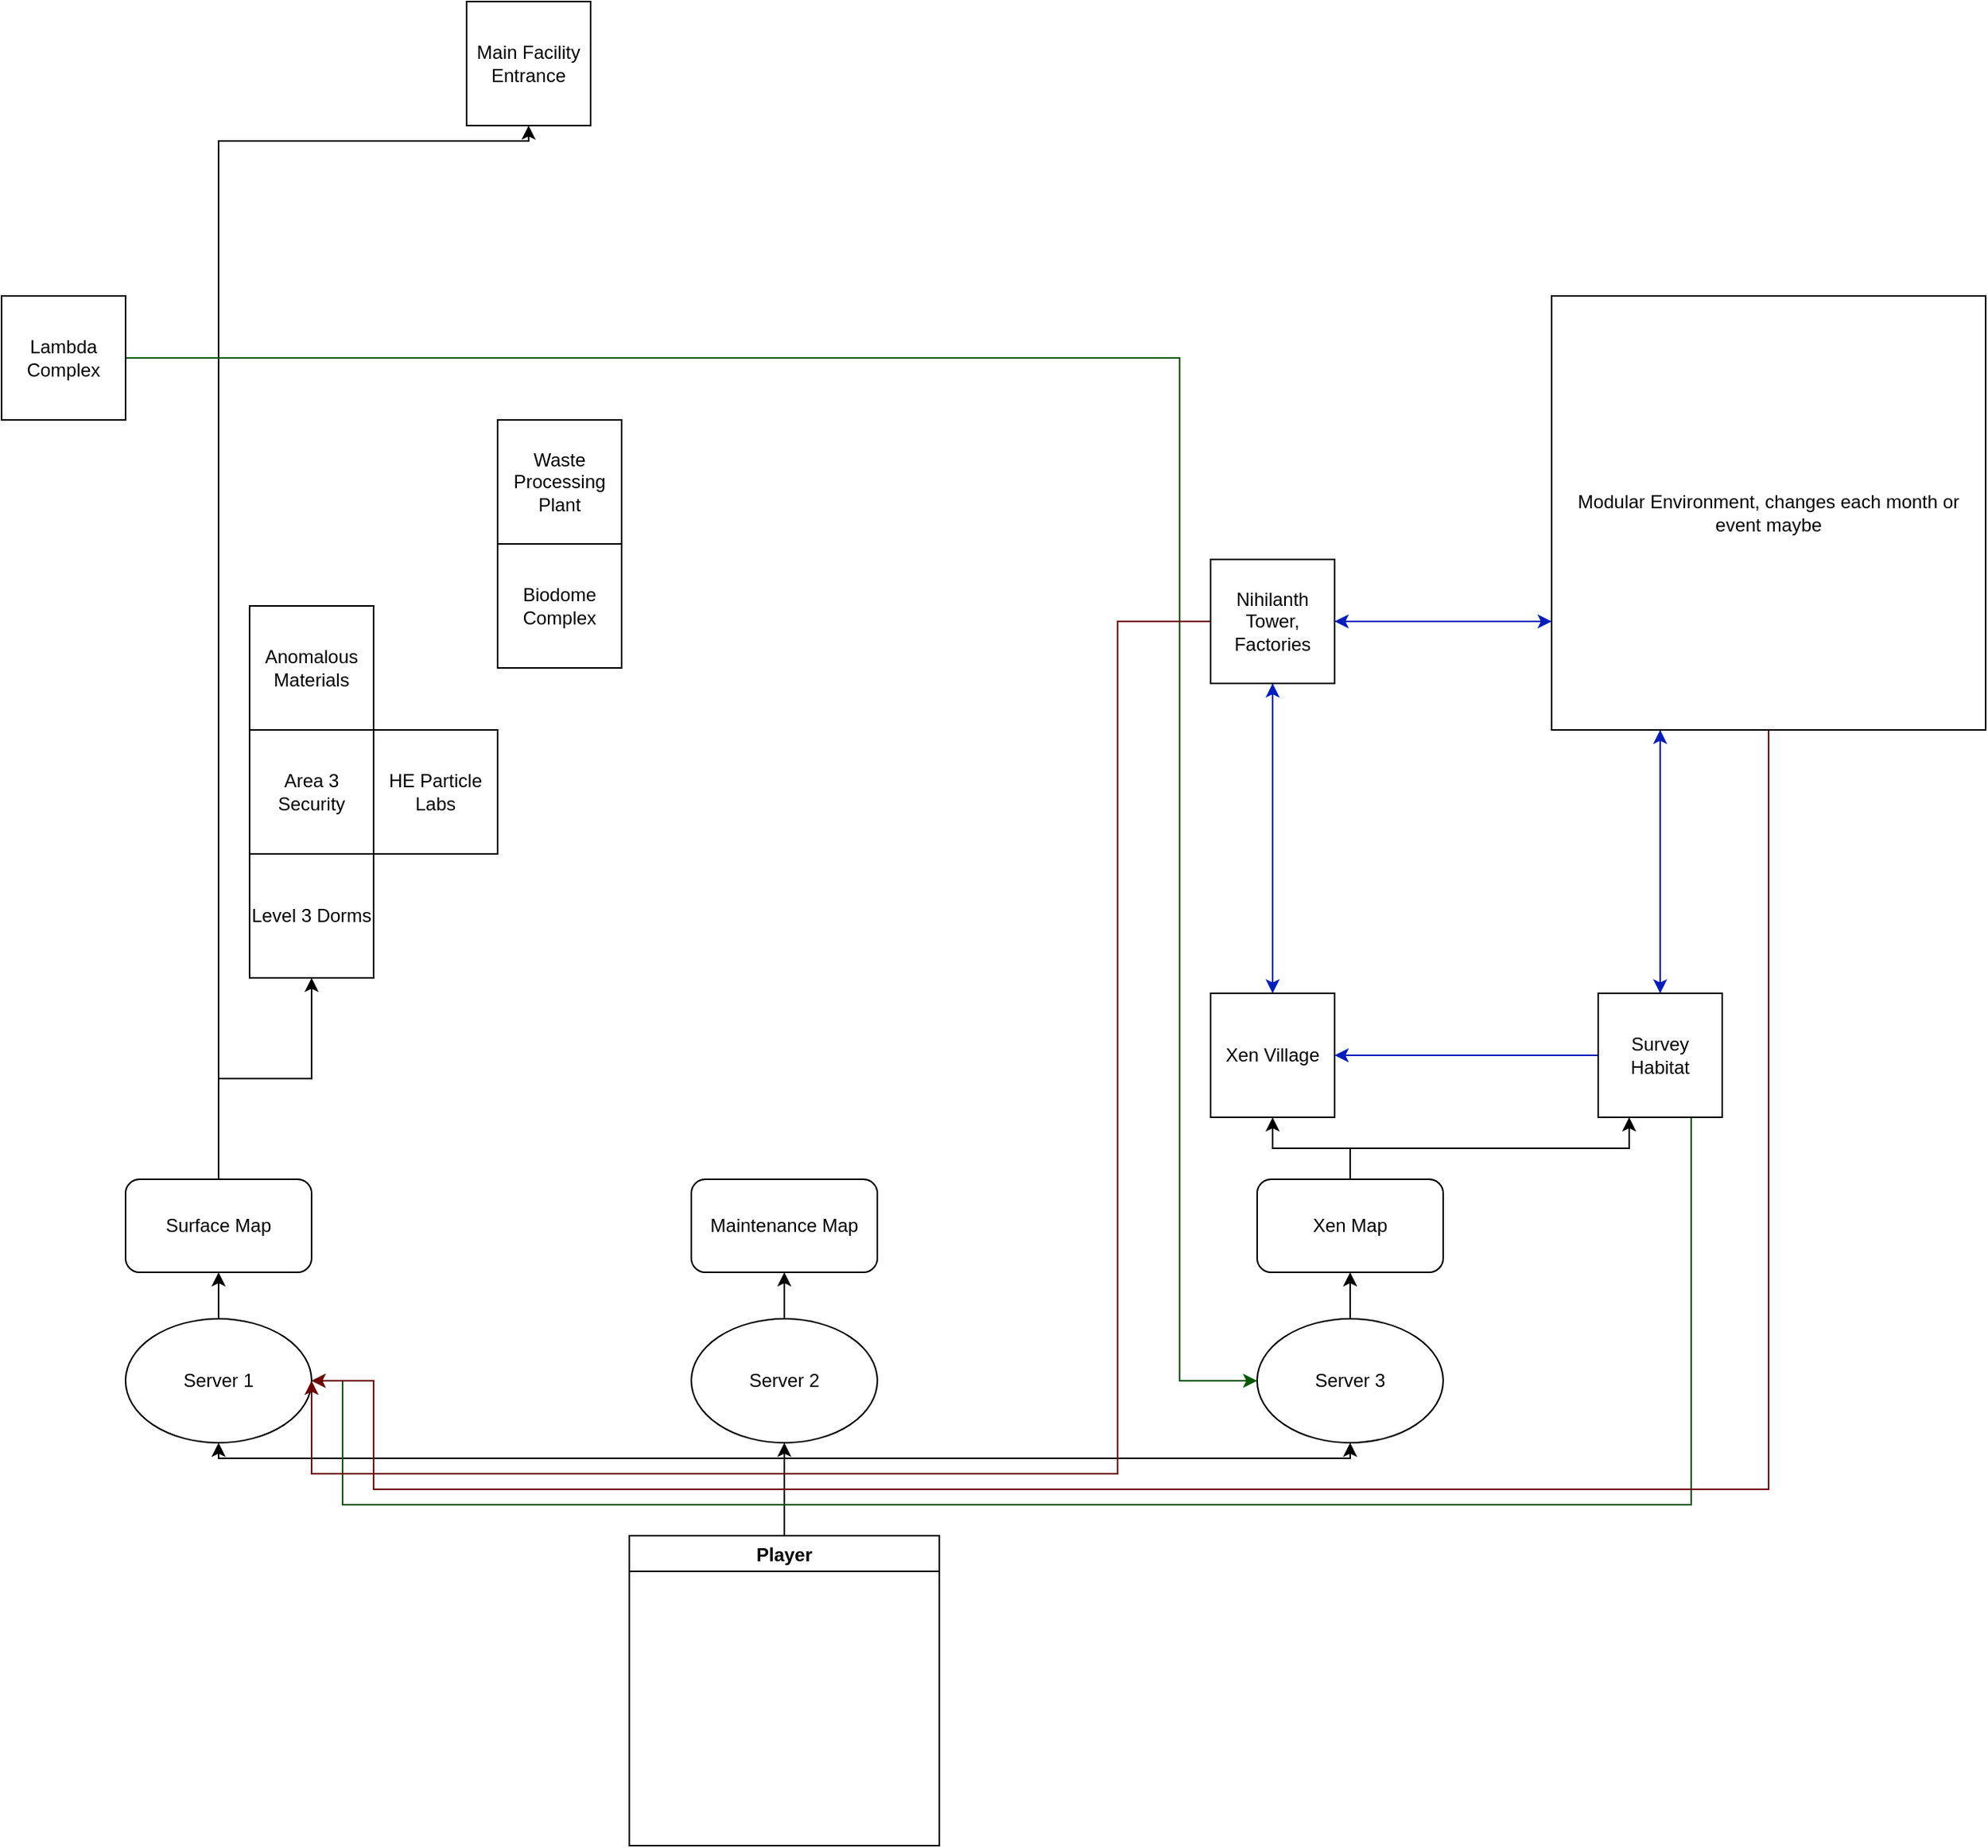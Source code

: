 <mxfile version="16.6.4" type="github">
  <diagram id="pAxz8__UEu0tE-uq1FwQ" name="Page-1">
    <mxGraphModel dx="2871" dy="2224" grid="1" gridSize="10" guides="1" tooltips="1" connect="1" arrows="1" fold="1" page="1" pageScale="1" pageWidth="850" pageHeight="1100" math="0" shadow="0">
      <root>
        <mxCell id="0" />
        <mxCell id="1" parent="0" />
        <mxCell id="gdxoQut8BHxpfie8aeQP-1" style="edgeStyle=orthogonalEdgeStyle;rounded=0;orthogonalLoop=1;jettySize=auto;html=1;exitX=0.5;exitY=0;exitDx=0;exitDy=0;entryX=0.5;entryY=1;entryDx=0;entryDy=0;" parent="1" source="gdxoQut8BHxpfie8aeQP-4" target="gdxoQut8BHxpfie8aeQP-13" edge="1">
          <mxGeometry relative="1" as="geometry">
            <Array as="points">
              <mxPoint x="425" y="430" />
              <mxPoint x="425" y="430" />
            </Array>
          </mxGeometry>
        </mxCell>
        <mxCell id="gdxoQut8BHxpfie8aeQP-2" style="edgeStyle=orthogonalEdgeStyle;rounded=0;orthogonalLoop=1;jettySize=auto;html=1;exitX=0.5;exitY=0;exitDx=0;exitDy=0;entryX=0.5;entryY=1;entryDx=0;entryDy=0;" parent="1" source="gdxoQut8BHxpfie8aeQP-4" target="gdxoQut8BHxpfie8aeQP-8" edge="1">
          <mxGeometry relative="1" as="geometry">
            <Array as="points">
              <mxPoint x="425" y="430" />
              <mxPoint x="60" y="430" />
            </Array>
          </mxGeometry>
        </mxCell>
        <mxCell id="gdxoQut8BHxpfie8aeQP-3" style="edgeStyle=orthogonalEdgeStyle;rounded=0;orthogonalLoop=1;jettySize=auto;html=1;exitX=0.5;exitY=0;exitDx=0;exitDy=0;entryX=0.5;entryY=1;entryDx=0;entryDy=0;" parent="1" source="gdxoQut8BHxpfie8aeQP-4" target="gdxoQut8BHxpfie8aeQP-10" edge="1">
          <mxGeometry relative="1" as="geometry">
            <Array as="points">
              <mxPoint x="425" y="430" />
              <mxPoint x="790" y="430" />
            </Array>
          </mxGeometry>
        </mxCell>
        <mxCell id="gdxoQut8BHxpfie8aeQP-4" value="Player" style="swimlane;" parent="1" vertex="1">
          <mxGeometry x="325" y="480" width="200" height="200" as="geometry" />
        </mxCell>
        <mxCell id="gdxoQut8BHxpfie8aeQP-19" style="edgeStyle=orthogonalEdgeStyle;rounded=0;orthogonalLoop=1;jettySize=auto;html=1;exitX=0.5;exitY=0;exitDx=0;exitDy=0;entryX=0.5;entryY=1;entryDx=0;entryDy=0;" parent="1" source="gdxoQut8BHxpfie8aeQP-5" target="gdxoQut8BHxpfie8aeQP-17" edge="1">
          <mxGeometry relative="1" as="geometry" />
        </mxCell>
        <mxCell id="gdxoQut8BHxpfie8aeQP-20" style="edgeStyle=orthogonalEdgeStyle;rounded=0;orthogonalLoop=1;jettySize=auto;html=1;exitX=0.5;exitY=0;exitDx=0;exitDy=0;entryX=0.5;entryY=1;entryDx=0;entryDy=0;" parent="1" source="gdxoQut8BHxpfie8aeQP-5" target="gdxoQut8BHxpfie8aeQP-15" edge="1">
          <mxGeometry relative="1" as="geometry">
            <Array as="points">
              <mxPoint x="60" y="-420" />
              <mxPoint x="260" y="-420" />
            </Array>
          </mxGeometry>
        </mxCell>
        <mxCell id="gdxoQut8BHxpfie8aeQP-5" value="Surface Map" style="rounded=1;whiteSpace=wrap;html=1;" parent="1" vertex="1">
          <mxGeometry y="250" width="120" height="60" as="geometry" />
        </mxCell>
        <mxCell id="gdxoQut8BHxpfie8aeQP-22" style="edgeStyle=orthogonalEdgeStyle;rounded=0;orthogonalLoop=1;jettySize=auto;html=1;exitX=0.5;exitY=0;exitDx=0;exitDy=0;entryX=0.25;entryY=1;entryDx=0;entryDy=0;" parent="1" source="gdxoQut8BHxpfie8aeQP-6" target="gdxoQut8BHxpfie8aeQP-21" edge="1">
          <mxGeometry relative="1" as="geometry" />
        </mxCell>
        <mxCell id="gdxoQut8BHxpfie8aeQP-24" style="edgeStyle=orthogonalEdgeStyle;rounded=0;orthogonalLoop=1;jettySize=auto;html=1;exitX=0.5;exitY=0;exitDx=0;exitDy=0;entryX=0.5;entryY=1;entryDx=0;entryDy=0;" parent="1" source="gdxoQut8BHxpfie8aeQP-6" target="gdxoQut8BHxpfie8aeQP-23" edge="1">
          <mxGeometry relative="1" as="geometry" />
        </mxCell>
        <mxCell id="gdxoQut8BHxpfie8aeQP-6" value="Xen Map" style="rounded=1;whiteSpace=wrap;html=1;" parent="1" vertex="1">
          <mxGeometry x="730" y="250" width="120" height="60" as="geometry" />
        </mxCell>
        <mxCell id="gdxoQut8BHxpfie8aeQP-7" style="edgeStyle=orthogonalEdgeStyle;rounded=0;orthogonalLoop=1;jettySize=auto;html=1;exitX=0.5;exitY=0;exitDx=0;exitDy=0;entryX=0.5;entryY=1;entryDx=0;entryDy=0;" parent="1" source="gdxoQut8BHxpfie8aeQP-8" target="gdxoQut8BHxpfie8aeQP-5" edge="1">
          <mxGeometry relative="1" as="geometry" />
        </mxCell>
        <mxCell id="gdxoQut8BHxpfie8aeQP-8" value="Server 1" style="ellipse;whiteSpace=wrap;html=1;" parent="1" vertex="1">
          <mxGeometry y="340" width="120" height="80" as="geometry" />
        </mxCell>
        <mxCell id="gdxoQut8BHxpfie8aeQP-9" style="edgeStyle=orthogonalEdgeStyle;rounded=0;orthogonalLoop=1;jettySize=auto;html=1;exitX=0.5;exitY=0;exitDx=0;exitDy=0;entryX=0.5;entryY=1;entryDx=0;entryDy=0;" parent="1" source="gdxoQut8BHxpfie8aeQP-10" target="gdxoQut8BHxpfie8aeQP-6" edge="1">
          <mxGeometry relative="1" as="geometry" />
        </mxCell>
        <mxCell id="gdxoQut8BHxpfie8aeQP-10" value="Server 3" style="ellipse;whiteSpace=wrap;html=1;" parent="1" vertex="1">
          <mxGeometry x="730" y="340" width="120" height="80" as="geometry" />
        </mxCell>
        <mxCell id="gdxoQut8BHxpfie8aeQP-11" value="Maintenance Map" style="rounded=1;whiteSpace=wrap;html=1;" parent="1" vertex="1">
          <mxGeometry x="365" y="250" width="120" height="60" as="geometry" />
        </mxCell>
        <mxCell id="gdxoQut8BHxpfie8aeQP-12" style="edgeStyle=orthogonalEdgeStyle;rounded=0;orthogonalLoop=1;jettySize=auto;html=1;exitX=0.5;exitY=0;exitDx=0;exitDy=0;entryX=0.5;entryY=1;entryDx=0;entryDy=0;" parent="1" source="gdxoQut8BHxpfie8aeQP-13" target="gdxoQut8BHxpfie8aeQP-11" edge="1">
          <mxGeometry relative="1" as="geometry" />
        </mxCell>
        <mxCell id="gdxoQut8BHxpfie8aeQP-13" value="Server 2" style="ellipse;whiteSpace=wrap;html=1;" parent="1" vertex="1">
          <mxGeometry x="365" y="340" width="120" height="80" as="geometry" />
        </mxCell>
        <mxCell id="gdxoQut8BHxpfie8aeQP-30" style="edgeStyle=orthogonalEdgeStyle;rounded=0;orthogonalLoop=1;jettySize=auto;html=1;exitX=1;exitY=0.5;exitDx=0;exitDy=0;entryX=0;entryY=0.5;entryDx=0;entryDy=0;fillColor=#008a00;strokeColor=#005700;" parent="1" source="gdxoQut8BHxpfie8aeQP-14" target="gdxoQut8BHxpfie8aeQP-10" edge="1">
          <mxGeometry relative="1" as="geometry">
            <mxPoint x="680" y="380" as="targetPoint" />
            <Array as="points">
              <mxPoint x="680" y="-280" />
              <mxPoint x="680" y="380" />
            </Array>
          </mxGeometry>
        </mxCell>
        <mxCell id="gdxoQut8BHxpfie8aeQP-14" value="Lambda Complex" style="whiteSpace=wrap;html=1;aspect=fixed;" parent="1" vertex="1">
          <mxGeometry x="-80" y="-320" width="80" height="80" as="geometry" />
        </mxCell>
        <mxCell id="gdxoQut8BHxpfie8aeQP-15" value="Main Facility Entrance" style="whiteSpace=wrap;html=1;aspect=fixed;" parent="1" vertex="1">
          <mxGeometry x="220" y="-510" width="80" height="80" as="geometry" />
        </mxCell>
        <mxCell id="gdxoQut8BHxpfie8aeQP-16" value="Area 3 Security" style="whiteSpace=wrap;html=1;aspect=fixed;" parent="1" vertex="1">
          <mxGeometry x="80" y="-40" width="80" height="80" as="geometry" />
        </mxCell>
        <mxCell id="gdxoQut8BHxpfie8aeQP-17" value="Level 3 Dorms" style="whiteSpace=wrap;html=1;aspect=fixed;" parent="1" vertex="1">
          <mxGeometry x="80" y="40" width="80" height="80" as="geometry" />
        </mxCell>
        <mxCell id="gdxoQut8BHxpfie8aeQP-18" value="Biodome Complex" style="whiteSpace=wrap;html=1;aspect=fixed;" parent="1" vertex="1">
          <mxGeometry x="240" y="-160" width="80" height="80" as="geometry" />
        </mxCell>
        <mxCell id="gdxoQut8BHxpfie8aeQP-29" style="edgeStyle=orthogonalEdgeStyle;rounded=0;orthogonalLoop=1;jettySize=auto;html=1;exitX=0.5;exitY=0;exitDx=0;exitDy=0;entryX=0.25;entryY=1;entryDx=0;entryDy=0;fillColor=#0050ef;strokeColor=#001DBC;" parent="1" source="gdxoQut8BHxpfie8aeQP-21" target="gdxoQut8BHxpfie8aeQP-27" edge="1">
          <mxGeometry relative="1" as="geometry">
            <Array as="points">
              <mxPoint x="990" y="100" />
              <mxPoint x="990" y="100" />
            </Array>
          </mxGeometry>
        </mxCell>
        <mxCell id="gdxoQut8BHxpfie8aeQP-31" style="edgeStyle=orthogonalEdgeStyle;rounded=0;orthogonalLoop=1;jettySize=auto;html=1;exitX=0.75;exitY=1;exitDx=0;exitDy=0;entryX=1;entryY=0.5;entryDx=0;entryDy=0;fillColor=#008a00;strokeColor=#005700;" parent="1" source="gdxoQut8BHxpfie8aeQP-21" target="gdxoQut8BHxpfie8aeQP-8" edge="1">
          <mxGeometry relative="1" as="geometry">
            <mxPoint x="1000" y="360" as="targetPoint" />
            <Array as="points">
              <mxPoint x="1010" y="460" />
              <mxPoint x="140" y="460" />
              <mxPoint x="140" y="380" />
            </Array>
          </mxGeometry>
        </mxCell>
        <mxCell id="fsi9qY0LOS0fLVxbP0fn-4" style="edgeStyle=orthogonalEdgeStyle;rounded=0;orthogonalLoop=1;jettySize=auto;html=1;exitX=0;exitY=0.5;exitDx=0;exitDy=0;entryX=1;entryY=0.5;entryDx=0;entryDy=0;fillColor=#0050ef;strokeColor=#001DBC;" edge="1" parent="1" source="gdxoQut8BHxpfie8aeQP-21" target="gdxoQut8BHxpfie8aeQP-23">
          <mxGeometry relative="1" as="geometry" />
        </mxCell>
        <mxCell id="gdxoQut8BHxpfie8aeQP-21" value="Survey Habitat" style="whiteSpace=wrap;html=1;aspect=fixed;" parent="1" vertex="1">
          <mxGeometry x="950" y="130" width="80" height="80" as="geometry" />
        </mxCell>
        <mxCell id="gdxoQut8BHxpfie8aeQP-26" style="edgeStyle=orthogonalEdgeStyle;rounded=0;orthogonalLoop=1;jettySize=auto;html=1;exitX=0.5;exitY=0;exitDx=0;exitDy=0;entryX=0.5;entryY=1;entryDx=0;entryDy=0;fillColor=#0050ef;strokeColor=#001DBC;" parent="1" source="gdxoQut8BHxpfie8aeQP-23" target="gdxoQut8BHxpfie8aeQP-25" edge="1">
          <mxGeometry relative="1" as="geometry" />
        </mxCell>
        <mxCell id="gdxoQut8BHxpfie8aeQP-23" value="Xen Village" style="whiteSpace=wrap;html=1;aspect=fixed;" parent="1" vertex="1">
          <mxGeometry x="700" y="130" width="80" height="80" as="geometry" />
        </mxCell>
        <mxCell id="gdxoQut8BHxpfie8aeQP-28" style="edgeStyle=orthogonalEdgeStyle;rounded=0;orthogonalLoop=1;jettySize=auto;html=1;exitX=1;exitY=0.5;exitDx=0;exitDy=0;entryX=0;entryY=0.75;entryDx=0;entryDy=0;fillColor=#0050ef;strokeColor=#001DBC;" parent="1" source="gdxoQut8BHxpfie8aeQP-25" target="gdxoQut8BHxpfie8aeQP-27" edge="1">
          <mxGeometry relative="1" as="geometry">
            <mxPoint x="880" y="-90" as="targetPoint" />
            <Array as="points">
              <mxPoint x="810" y="-110" />
              <mxPoint x="810" y="-110" />
            </Array>
          </mxGeometry>
        </mxCell>
        <mxCell id="gdxoQut8BHxpfie8aeQP-32" style="edgeStyle=orthogonalEdgeStyle;rounded=0;orthogonalLoop=1;jettySize=auto;html=1;exitX=0;exitY=0.5;exitDx=0;exitDy=0;entryX=1;entryY=0.5;entryDx=0;entryDy=0;fillColor=#a20025;strokeColor=#6F0000;" parent="1" source="gdxoQut8BHxpfie8aeQP-25" target="gdxoQut8BHxpfie8aeQP-8" edge="1">
          <mxGeometry relative="1" as="geometry">
            <mxPoint x="160" y="380" as="targetPoint" />
            <Array as="points">
              <mxPoint x="640" y="-110" />
              <mxPoint x="640" y="440" />
              <mxPoint x="120" y="440" />
            </Array>
          </mxGeometry>
        </mxCell>
        <mxCell id="fsi9qY0LOS0fLVxbP0fn-3" style="edgeStyle=orthogonalEdgeStyle;rounded=0;orthogonalLoop=1;jettySize=auto;html=1;exitX=0.5;exitY=1;exitDx=0;exitDy=0;entryX=0.5;entryY=0;entryDx=0;entryDy=0;fillColor=#0050ef;strokeColor=#001DBC;" edge="1" parent="1" source="gdxoQut8BHxpfie8aeQP-25" target="gdxoQut8BHxpfie8aeQP-23">
          <mxGeometry relative="1" as="geometry" />
        </mxCell>
        <mxCell id="gdxoQut8BHxpfie8aeQP-25" value="Nihilanth Tower, Factories" style="whiteSpace=wrap;html=1;aspect=fixed;" parent="1" vertex="1">
          <mxGeometry x="700" y="-150" width="80" height="80" as="geometry" />
        </mxCell>
        <mxCell id="gdxoQut8BHxpfie8aeQP-33" style="edgeStyle=orthogonalEdgeStyle;rounded=0;orthogonalLoop=1;jettySize=auto;html=1;exitX=0.5;exitY=1;exitDx=0;exitDy=0;entryX=1;entryY=0.5;entryDx=0;entryDy=0;fillColor=#a20025;strokeColor=#6F0000;" parent="1" source="gdxoQut8BHxpfie8aeQP-27" edge="1" target="gdxoQut8BHxpfie8aeQP-8">
          <mxGeometry relative="1" as="geometry">
            <mxPoint x="300" y="450" as="targetPoint" />
            <Array as="points">
              <mxPoint x="1060" y="450" />
              <mxPoint x="160" y="450" />
              <mxPoint x="160" y="380" />
            </Array>
          </mxGeometry>
        </mxCell>
        <mxCell id="fsi9qY0LOS0fLVxbP0fn-1" style="edgeStyle=orthogonalEdgeStyle;rounded=0;orthogonalLoop=1;jettySize=auto;html=1;exitX=0.25;exitY=1;exitDx=0;exitDy=0;entryX=0.5;entryY=0;entryDx=0;entryDy=0;fillColor=#0050ef;strokeColor=#001DBC;" edge="1" parent="1" source="gdxoQut8BHxpfie8aeQP-27" target="gdxoQut8BHxpfie8aeQP-21">
          <mxGeometry relative="1" as="geometry" />
        </mxCell>
        <mxCell id="fsi9qY0LOS0fLVxbP0fn-2" style="edgeStyle=orthogonalEdgeStyle;rounded=0;orthogonalLoop=1;jettySize=auto;html=1;exitX=0;exitY=0.75;exitDx=0;exitDy=0;entryX=1;entryY=0.5;entryDx=0;entryDy=0;fillColor=#0050ef;strokeColor=#001DBC;" edge="1" parent="1" source="gdxoQut8BHxpfie8aeQP-27" target="gdxoQut8BHxpfie8aeQP-25">
          <mxGeometry relative="1" as="geometry" />
        </mxCell>
        <mxCell id="gdxoQut8BHxpfie8aeQP-27" value="Modular Environment, changes each month or event maybe" style="whiteSpace=wrap;html=1;aspect=fixed;" parent="1" vertex="1">
          <mxGeometry x="920" y="-320" width="280" height="280" as="geometry" />
        </mxCell>
        <mxCell id="fsi9qY0LOS0fLVxbP0fn-5" value="Anomalous Materials" style="whiteSpace=wrap;html=1;aspect=fixed;" vertex="1" parent="1">
          <mxGeometry x="80" y="-120" width="80" height="80" as="geometry" />
        </mxCell>
        <mxCell id="fsi9qY0LOS0fLVxbP0fn-6" value="HE Particle Labs" style="whiteSpace=wrap;html=1;aspect=fixed;" vertex="1" parent="1">
          <mxGeometry x="160" y="-40" width="80" height="80" as="geometry" />
        </mxCell>
        <mxCell id="fsi9qY0LOS0fLVxbP0fn-7" value="Waste Processing Plant" style="whiteSpace=wrap;html=1;aspect=fixed;" vertex="1" parent="1">
          <mxGeometry x="240" y="-240" width="80" height="80" as="geometry" />
        </mxCell>
      </root>
    </mxGraphModel>
  </diagram>
</mxfile>
